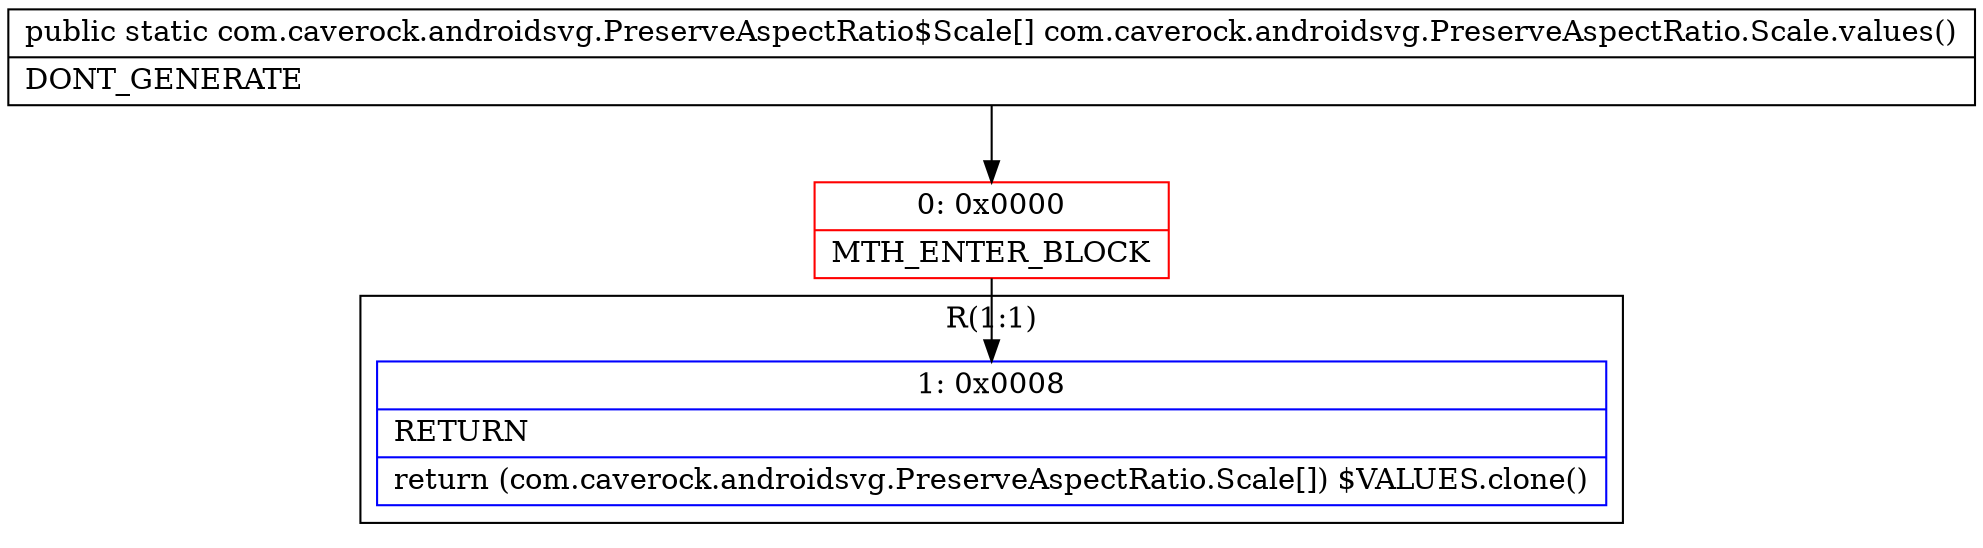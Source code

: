 digraph "CFG forcom.caverock.androidsvg.PreserveAspectRatio.Scale.values()[Lcom\/caverock\/androidsvg\/PreserveAspectRatio$Scale;" {
subgraph cluster_Region_884132923 {
label = "R(1:1)";
node [shape=record,color=blue];
Node_1 [shape=record,label="{1\:\ 0x0008|RETURN\l|return (com.caverock.androidsvg.PreserveAspectRatio.Scale[]) $VALUES.clone()\l}"];
}
Node_0 [shape=record,color=red,label="{0\:\ 0x0000|MTH_ENTER_BLOCK\l}"];
MethodNode[shape=record,label="{public static com.caverock.androidsvg.PreserveAspectRatio$Scale[] com.caverock.androidsvg.PreserveAspectRatio.Scale.values()  | DONT_GENERATE\l}"];
MethodNode -> Node_0;
Node_0 -> Node_1;
}

